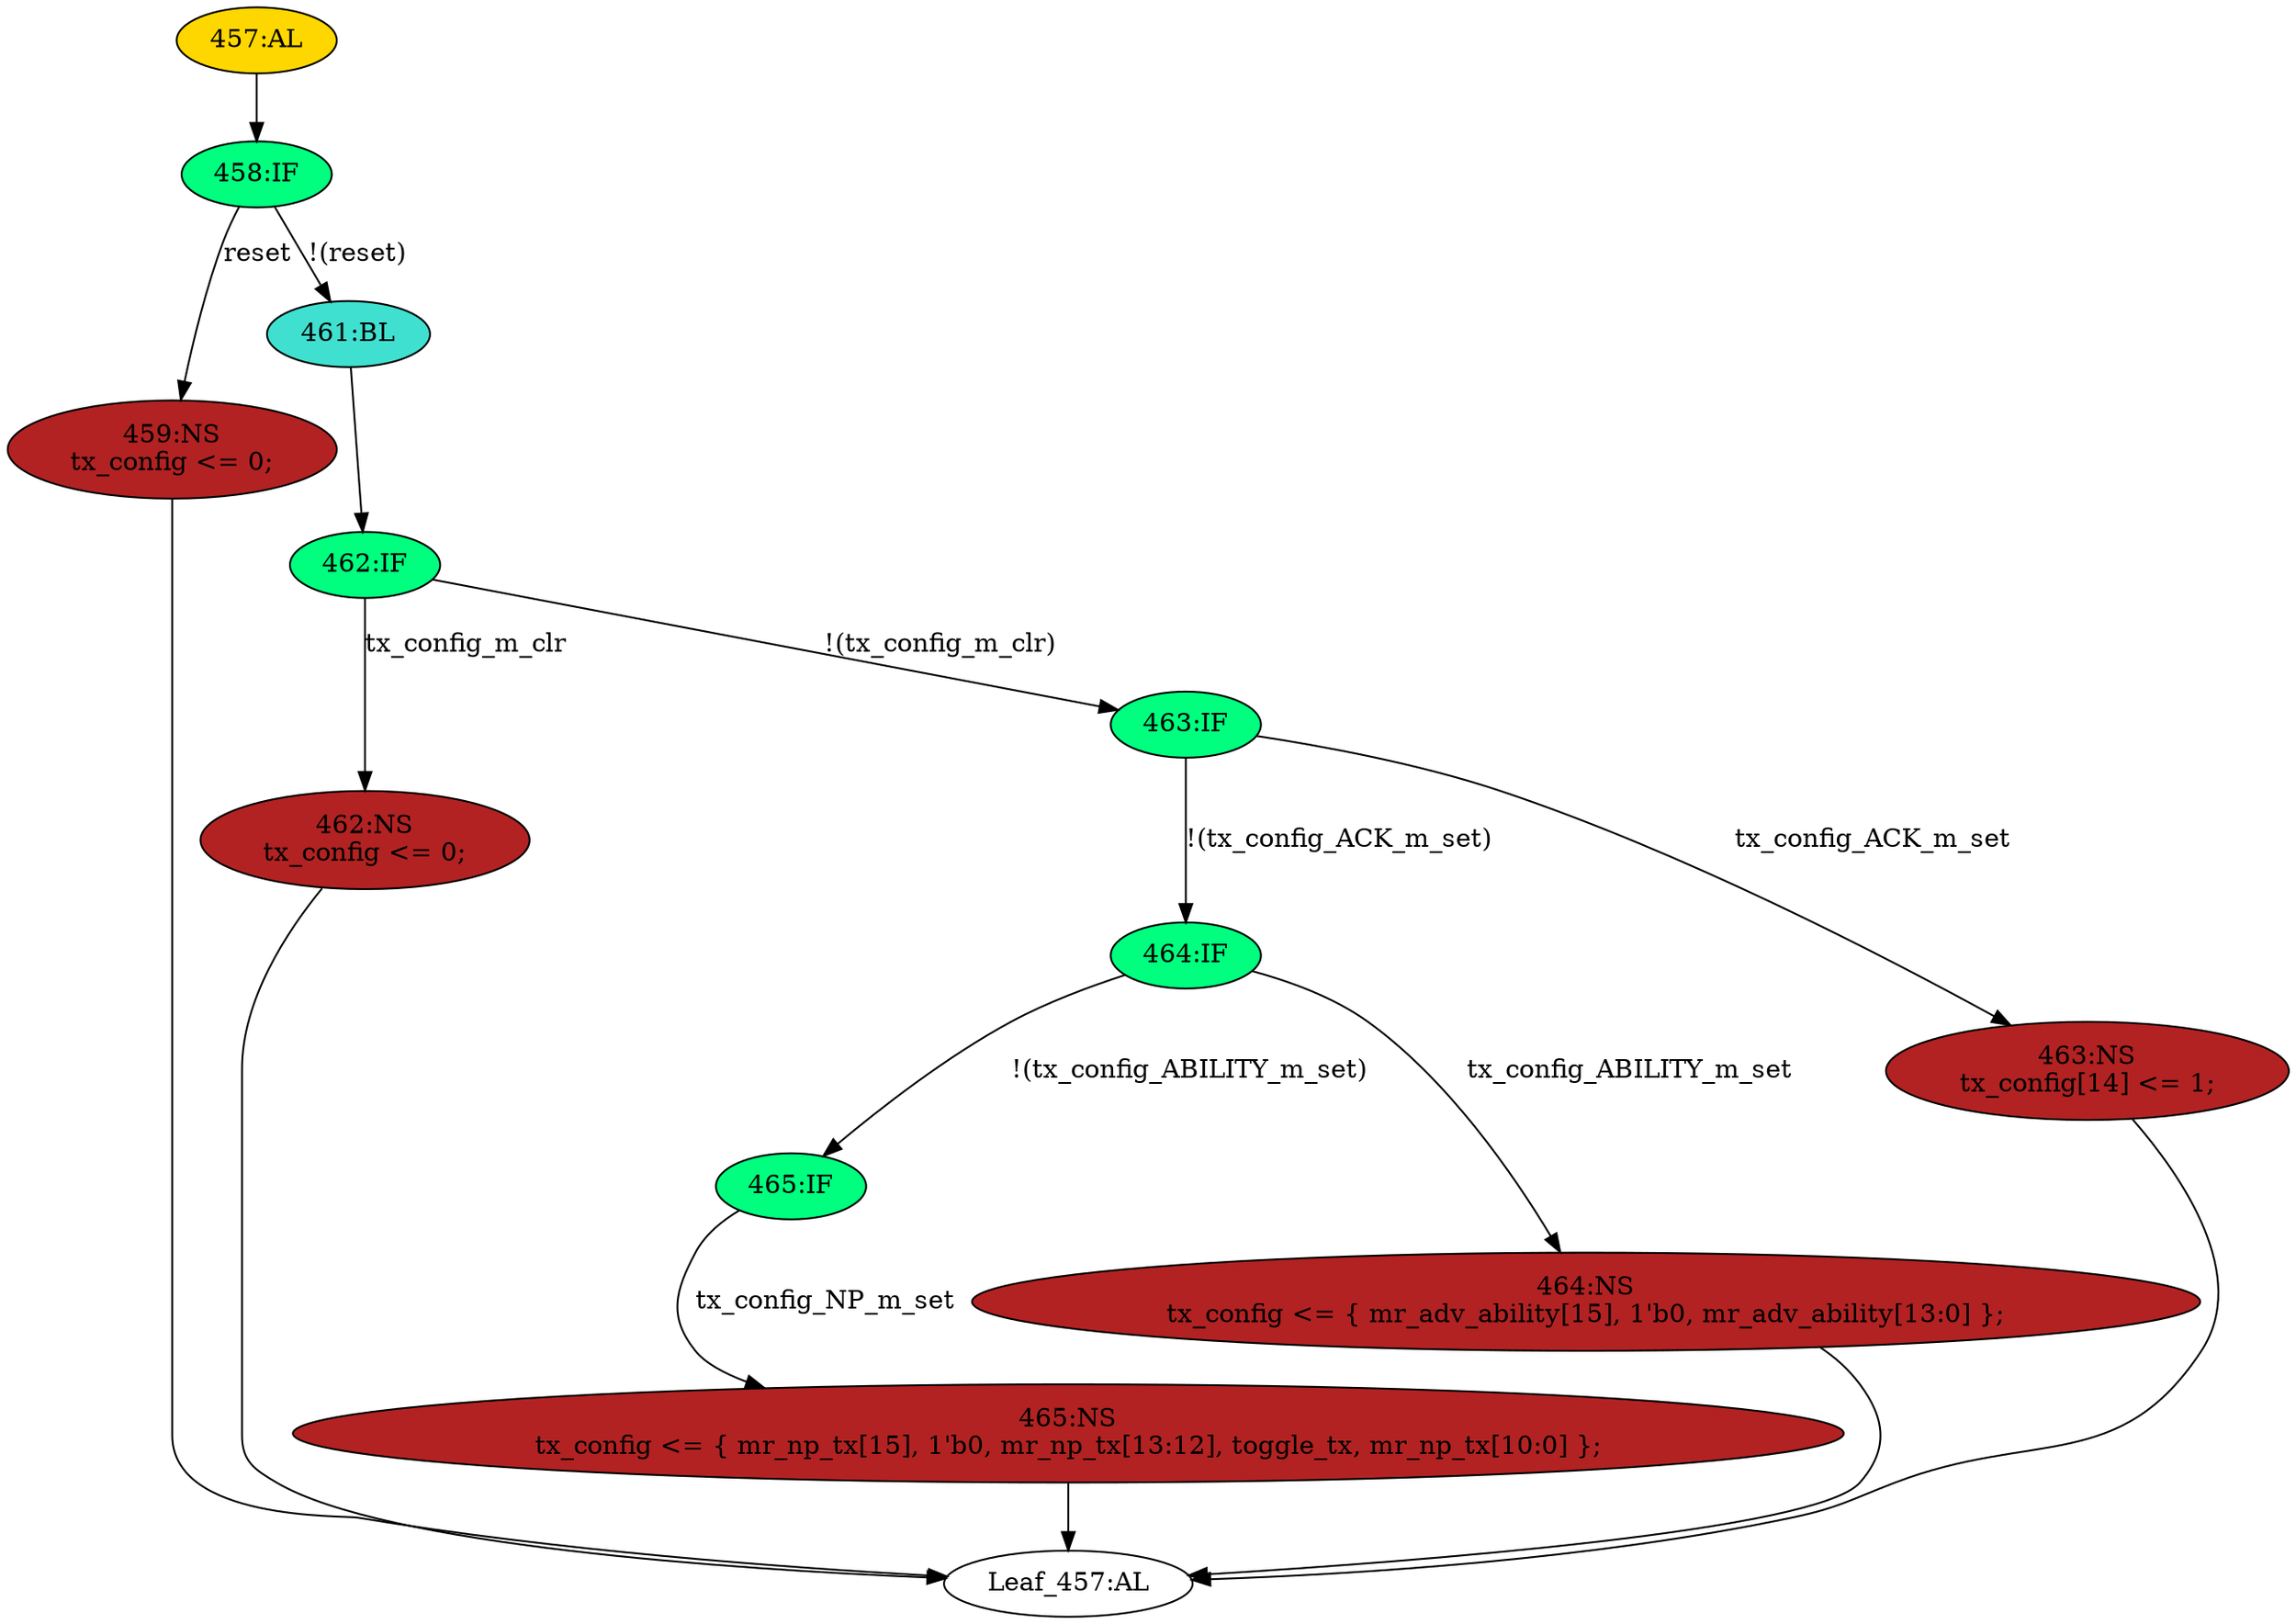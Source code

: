 strict digraph "" {
	node [label="\N"];
	"457:AL"	 [ast="<pyverilog.vparser.ast.Always object at 0x7f1980a5d890>",
		clk_sens=True,
		fillcolor=gold,
		label="457:AL",
		sens="['ck', 'reset']",
		statements="[]",
		style=filled,
		typ=Always,
		use_var="['reset', 'tx_config_ACK_m_set', 'toggle_tx', 'tx_config_ABILITY_m_set', 'tx_config_m_clr', 'tx_config_NP_m_set', 'mr_adv_ability', '\
mr_np_tx']"];
	"458:IF"	 [ast="<pyverilog.vparser.ast.IfStatement object at 0x7f1980a5d490>",
		fillcolor=springgreen,
		label="458:IF",
		statements="[]",
		style=filled,
		typ=IfStatement];
	"457:AL" -> "458:IF"	 [cond="[]",
		lineno=None];
	"465:IF"	 [ast="<pyverilog.vparser.ast.IfStatement object at 0x7f1980a568d0>",
		fillcolor=springgreen,
		label="465:IF",
		statements="[]",
		style=filled,
		typ=IfStatement];
	"465:NS"	 [ast="<pyverilog.vparser.ast.NonblockingSubstitution object at 0x7f1980a56990>",
		fillcolor=firebrick,
		label="465:NS
tx_config <= { mr_np_tx[15], 1'b0, mr_np_tx[13:12], toggle_tx, mr_np_tx[10:0] };",
		statements="[<pyverilog.vparser.ast.NonblockingSubstitution object at 0x7f1980a56990>]",
		style=filled,
		typ=NonblockingSubstitution];
	"465:IF" -> "465:NS"	 [cond="['tx_config_NP_m_set']",
		label=tx_config_NP_m_set,
		lineno=465];
	"462:NS"	 [ast="<pyverilog.vparser.ast.NonblockingSubstitution object at 0x7f1980a56e90>",
		fillcolor=firebrick,
		label="462:NS
tx_config <= 0;",
		statements="[<pyverilog.vparser.ast.NonblockingSubstitution object at 0x7f1980a56e90>]",
		style=filled,
		typ=NonblockingSubstitution];
	"Leaf_457:AL"	 [def_var="['tx_config']",
		label="Leaf_457:AL"];
	"462:NS" -> "Leaf_457:AL"	 [cond="[]",
		lineno=None];
	"464:IF"	 [ast="<pyverilog.vparser.ast.IfStatement object at 0x7f1980a56fd0>",
		fillcolor=springgreen,
		label="464:IF",
		statements="[]",
		style=filled,
		typ=IfStatement];
	"464:IF" -> "465:IF"	 [cond="['tx_config_ABILITY_m_set']",
		label="!(tx_config_ABILITY_m_set)",
		lineno=464];
	"464:NS"	 [ast="<pyverilog.vparser.ast.NonblockingSubstitution object at 0x7f1980a5d050>",
		fillcolor=firebrick,
		label="464:NS
tx_config <= { mr_adv_ability[15], 1'b0, mr_adv_ability[13:0] };",
		statements="[<pyverilog.vparser.ast.NonblockingSubstitution object at 0x7f1980a5d050>]",
		style=filled,
		typ=NonblockingSubstitution];
	"464:IF" -> "464:NS"	 [cond="['tx_config_ABILITY_m_set']",
		label=tx_config_ABILITY_m_set,
		lineno=464];
	"459:NS"	 [ast="<pyverilog.vparser.ast.NonblockingSubstitution object at 0x7f1980a56710>",
		fillcolor=firebrick,
		label="459:NS
tx_config <= 0;",
		statements="[<pyverilog.vparser.ast.NonblockingSubstitution object at 0x7f1980a56710>]",
		style=filled,
		typ=NonblockingSubstitution];
	"458:IF" -> "459:NS"	 [cond="['reset']",
		label=reset,
		lineno=458];
	"461:BL"	 [ast="<pyverilog.vparser.ast.Block object at 0x7f1980a5d4d0>",
		fillcolor=turquoise,
		label="461:BL",
		statements="[]",
		style=filled,
		typ=Block];
	"458:IF" -> "461:BL"	 [cond="['reset']",
		label="!(reset)",
		lineno=458];
	"465:NS" -> "Leaf_457:AL"	 [cond="[]",
		lineno=None];
	"464:NS" -> "Leaf_457:AL"	 [cond="[]",
		lineno=None];
	"462:IF"	 [ast="<pyverilog.vparser.ast.IfStatement object at 0x7f1980a5d510>",
		fillcolor=springgreen,
		label="462:IF",
		statements="[]",
		style=filled,
		typ=IfStatement];
	"462:IF" -> "462:NS"	 [cond="['tx_config_m_clr']",
		label=tx_config_m_clr,
		lineno=462];
	"463:IF"	 [ast="<pyverilog.vparser.ast.IfStatement object at 0x7f1980a5d550>",
		fillcolor=springgreen,
		label="463:IF",
		statements="[]",
		style=filled,
		typ=IfStatement];
	"462:IF" -> "463:IF"	 [cond="['tx_config_m_clr']",
		label="!(tx_config_m_clr)",
		lineno=462];
	"463:IF" -> "464:IF"	 [cond="['tx_config_ACK_m_set']",
		label="!(tx_config_ACK_m_set)",
		lineno=463];
	"463:NS"	 [ast="<pyverilog.vparser.ast.NonblockingSubstitution object at 0x7f1980a5d590>",
		fillcolor=firebrick,
		label="463:NS
tx_config[14] <= 1;",
		statements="[<pyverilog.vparser.ast.NonblockingSubstitution object at 0x7f1980a5d590>]",
		style=filled,
		typ=NonblockingSubstitution];
	"463:IF" -> "463:NS"	 [cond="['tx_config_ACK_m_set']",
		label=tx_config_ACK_m_set,
		lineno=463];
	"459:NS" -> "Leaf_457:AL"	 [cond="[]",
		lineno=None];
	"463:NS" -> "Leaf_457:AL"	 [cond="[]",
		lineno=None];
	"461:BL" -> "462:IF"	 [cond="[]",
		lineno=None];
}
